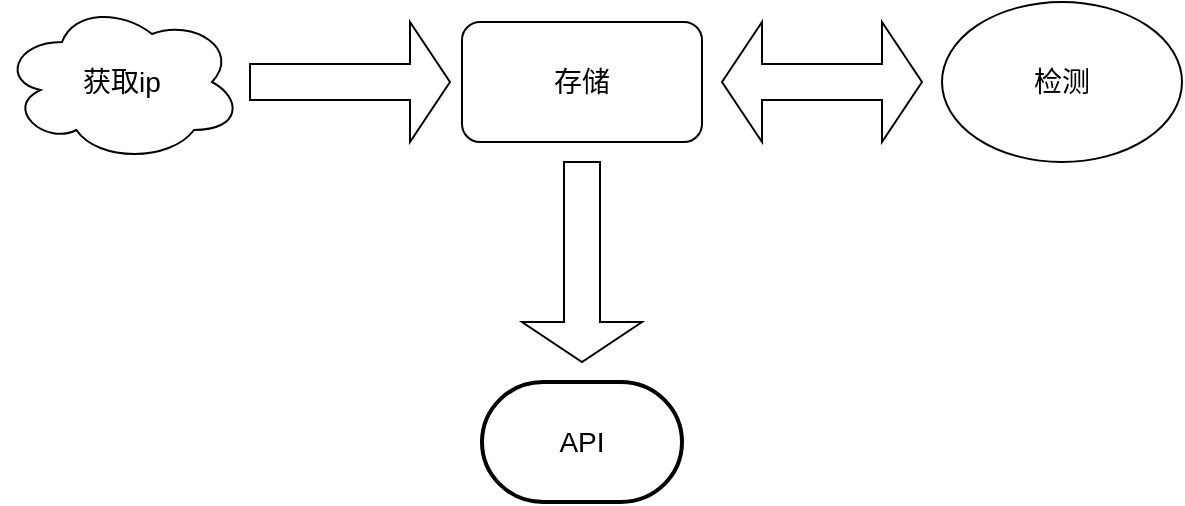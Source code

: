 <mxfile version="13.0.3" type="device"><diagram id="NVz0K30-FhZtXPVdY0-K" name="第 1 页"><mxGraphModel dx="992" dy="731" grid="1" gridSize="10" guides="1" tooltips="1" connect="1" arrows="1" fold="1" page="1" pageScale="1" pageWidth="827" pageHeight="1169" math="0" shadow="0"><root><mxCell id="0"/><mxCell id="1" parent="0"/><mxCell id="lFGRsdCtHDFWX1eq8fx9-1" value="&lt;font style=&quot;font-size: 14px&quot;&gt;获取ip&lt;/font&gt;" style="ellipse;shape=cloud;whiteSpace=wrap;html=1;" vertex="1" parent="1"><mxGeometry x="130" y="160" width="120" height="80" as="geometry"/></mxCell><mxCell id="lFGRsdCtHDFWX1eq8fx9-6" value="&lt;font style=&quot;font-size: 14px&quot;&gt;存储&lt;/font&gt;" style="rounded=1;whiteSpace=wrap;html=1;" vertex="1" parent="1"><mxGeometry x="360" y="170" width="120" height="60" as="geometry"/></mxCell><mxCell id="lFGRsdCtHDFWX1eq8fx9-8" value="&lt;font style=&quot;font-size: 14px&quot;&gt;检测&lt;/font&gt;" style="ellipse;whiteSpace=wrap;html=1;" vertex="1" parent="1"><mxGeometry x="600" y="160" width="120" height="80" as="geometry"/></mxCell><mxCell id="lFGRsdCtHDFWX1eq8fx9-9" value="" style="shape=singleArrow;direction=south;whiteSpace=wrap;html=1;" vertex="1" parent="1"><mxGeometry x="390" y="240" width="60" height="100" as="geometry"/></mxCell><mxCell id="lFGRsdCtHDFWX1eq8fx9-10" value="" style="shape=singleArrow;whiteSpace=wrap;html=1;" vertex="1" parent="1"><mxGeometry x="254" y="170" width="100" height="60" as="geometry"/></mxCell><mxCell id="lFGRsdCtHDFWX1eq8fx9-11" value="" style="shape=doubleArrow;whiteSpace=wrap;html=1;" vertex="1" parent="1"><mxGeometry x="490" y="170" width="100" height="60" as="geometry"/></mxCell><mxCell id="lFGRsdCtHDFWX1eq8fx9-13" value="&lt;font style=&quot;font-size: 14px&quot;&gt;API&lt;/font&gt;" style="strokeWidth=2;html=1;shape=mxgraph.flowchart.terminator;whiteSpace=wrap;" vertex="1" parent="1"><mxGeometry x="370" y="350" width="100" height="60" as="geometry"/></mxCell></root></mxGraphModel></diagram></mxfile>